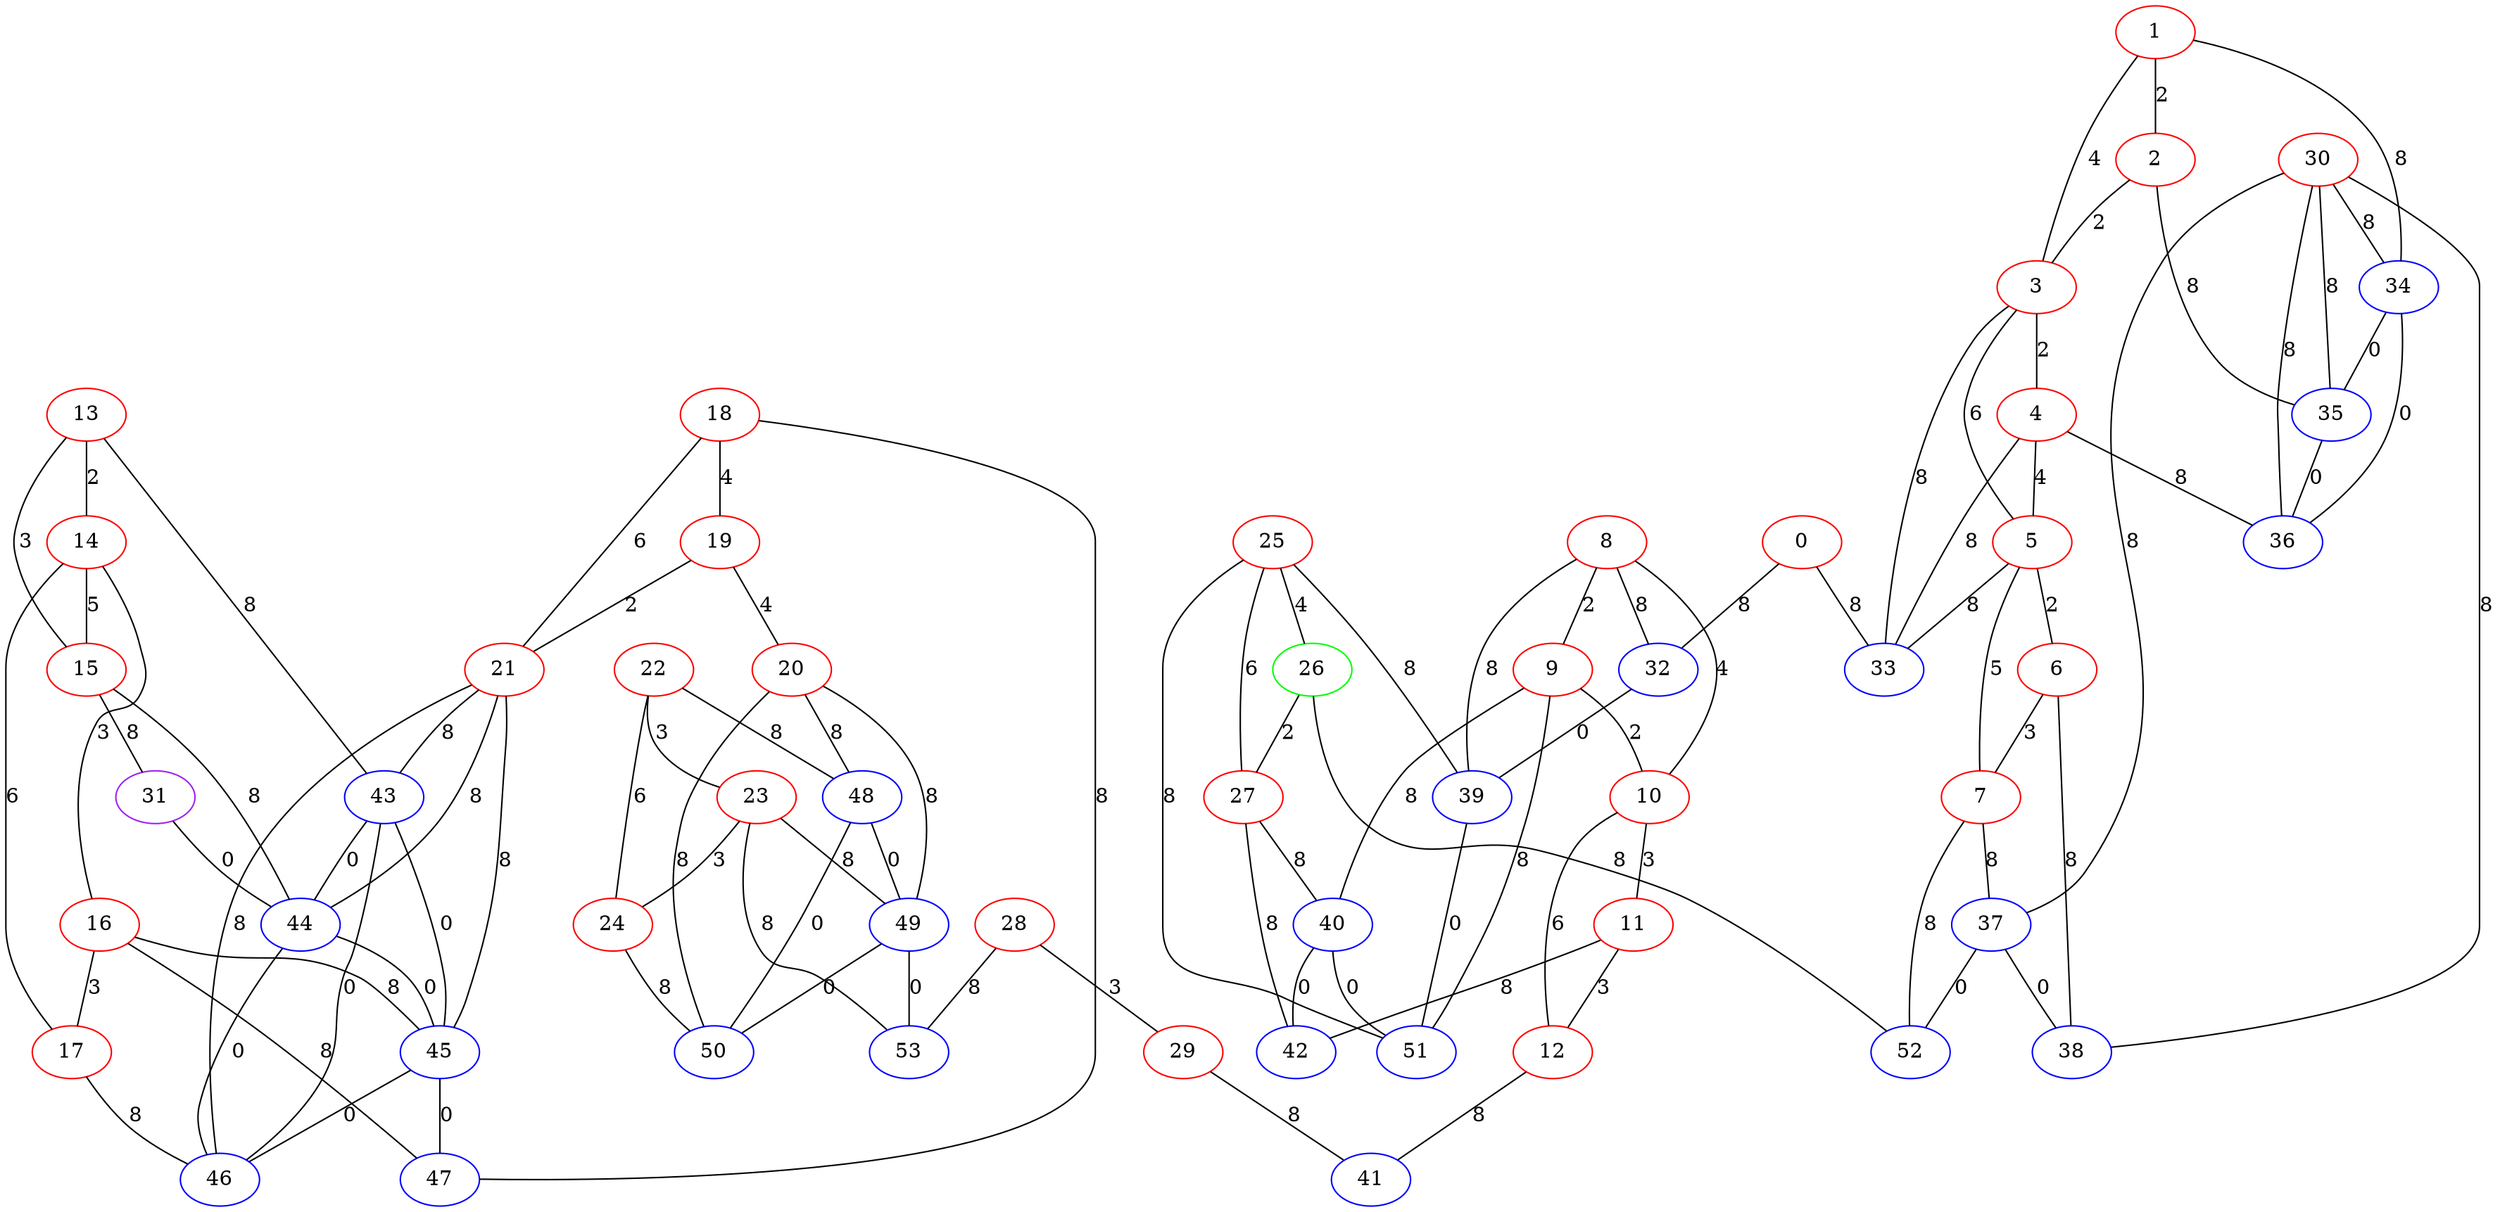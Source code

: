 graph "" {
0 [color=red, weight=1];
1 [color=red, weight=1];
2 [color=red, weight=1];
3 [color=red, weight=1];
4 [color=red, weight=1];
5 [color=red, weight=1];
6 [color=red, weight=1];
7 [color=red, weight=1];
8 [color=red, weight=1];
9 [color=red, weight=1];
10 [color=red, weight=1];
11 [color=red, weight=1];
12 [color=red, weight=1];
13 [color=red, weight=1];
14 [color=red, weight=1];
15 [color=red, weight=1];
16 [color=red, weight=1];
17 [color=red, weight=1];
18 [color=red, weight=1];
19 [color=red, weight=1];
20 [color=red, weight=1];
21 [color=red, weight=1];
22 [color=red, weight=1];
23 [color=red, weight=1];
24 [color=red, weight=1];
25 [color=red, weight=1];
26 [color=green, weight=2];
27 [color=red, weight=1];
28 [color=red, weight=1];
29 [color=red, weight=1];
30 [color=red, weight=1];
31 [color=purple, weight=4];
32 [color=blue, weight=3];
33 [color=blue, weight=3];
34 [color=blue, weight=3];
35 [color=blue, weight=3];
36 [color=blue, weight=3];
37 [color=blue, weight=3];
38 [color=blue, weight=3];
39 [color=blue, weight=3];
40 [color=blue, weight=3];
41 [color=blue, weight=3];
42 [color=blue, weight=3];
43 [color=blue, weight=3];
44 [color=blue, weight=3];
45 [color=blue, weight=3];
46 [color=blue, weight=3];
47 [color=blue, weight=3];
48 [color=blue, weight=3];
49 [color=blue, weight=3];
50 [color=blue, weight=3];
51 [color=blue, weight=3];
52 [color=blue, weight=3];
53 [color=blue, weight=3];
0 -- 32  [key=0, label=8];
0 -- 33  [key=0, label=8];
1 -- 2  [key=0, label=2];
1 -- 3  [key=0, label=4];
1 -- 34  [key=0, label=8];
2 -- 3  [key=0, label=2];
2 -- 35  [key=0, label=8];
3 -- 4  [key=0, label=2];
3 -- 5  [key=0, label=6];
3 -- 33  [key=0, label=8];
4 -- 33  [key=0, label=8];
4 -- 36  [key=0, label=8];
4 -- 5  [key=0, label=4];
5 -- 33  [key=0, label=8];
5 -- 6  [key=0, label=2];
5 -- 7  [key=0, label=5];
6 -- 38  [key=0, label=8];
6 -- 7  [key=0, label=3];
7 -- 52  [key=0, label=8];
7 -- 37  [key=0, label=8];
8 -- 32  [key=0, label=8];
8 -- 9  [key=0, label=2];
8 -- 10  [key=0, label=4];
8 -- 39  [key=0, label=8];
9 -- 40  [key=0, label=8];
9 -- 10  [key=0, label=2];
9 -- 51  [key=0, label=8];
10 -- 11  [key=0, label=3];
10 -- 12  [key=0, label=6];
11 -- 12  [key=0, label=3];
11 -- 42  [key=0, label=8];
12 -- 41  [key=0, label=8];
13 -- 43  [key=0, label=8];
13 -- 14  [key=0, label=2];
13 -- 15  [key=0, label=3];
14 -- 16  [key=0, label=3];
14 -- 17  [key=0, label=6];
14 -- 15  [key=0, label=5];
15 -- 44  [key=0, label=8];
15 -- 31  [key=0, label=8];
16 -- 17  [key=0, label=3];
16 -- 45  [key=0, label=8];
16 -- 47  [key=0, label=8];
17 -- 46  [key=0, label=8];
18 -- 19  [key=0, label=4];
18 -- 21  [key=0, label=6];
18 -- 47  [key=0, label=8];
19 -- 20  [key=0, label=4];
19 -- 21  [key=0, label=2];
20 -- 48  [key=0, label=8];
20 -- 49  [key=0, label=8];
20 -- 50  [key=0, label=8];
21 -- 43  [key=0, label=8];
21 -- 44  [key=0, label=8];
21 -- 45  [key=0, label=8];
21 -- 46  [key=0, label=8];
22 -- 24  [key=0, label=6];
22 -- 48  [key=0, label=8];
22 -- 23  [key=0, label=3];
23 -- 24  [key=0, label=3];
23 -- 49  [key=0, label=8];
23 -- 53  [key=0, label=8];
24 -- 50  [key=0, label=8];
25 -- 51  [key=0, label=8];
25 -- 26  [key=0, label=4];
25 -- 27  [key=0, label=6];
25 -- 39  [key=0, label=8];
26 -- 27  [key=0, label=2];
26 -- 52  [key=0, label=8];
27 -- 40  [key=0, label=8];
27 -- 42  [key=0, label=8];
28 -- 29  [key=0, label=3];
28 -- 53  [key=0, label=8];
29 -- 41  [key=0, label=8];
30 -- 34  [key=0, label=8];
30 -- 35  [key=0, label=8];
30 -- 36  [key=0, label=8];
30 -- 37  [key=0, label=8];
30 -- 38  [key=0, label=8];
31 -- 44  [key=0, label=0];
32 -- 39  [key=0, label=0];
34 -- 35  [key=0, label=0];
34 -- 36  [key=0, label=0];
35 -- 36  [key=0, label=0];
37 -- 52  [key=0, label=0];
37 -- 38  [key=0, label=0];
39 -- 51  [key=0, label=0];
40 -- 51  [key=0, label=0];
40 -- 42  [key=0, label=0];
43 -- 44  [key=0, label=0];
43 -- 46  [key=0, label=0];
43 -- 45  [key=0, label=0];
44 -- 45  [key=0, label=0];
44 -- 46  [key=0, label=0];
45 -- 46  [key=0, label=0];
45 -- 47  [key=0, label=0];
48 -- 49  [key=0, label=0];
48 -- 50  [key=0, label=0];
49 -- 50  [key=0, label=0];
49 -- 53  [key=0, label=0];
}
